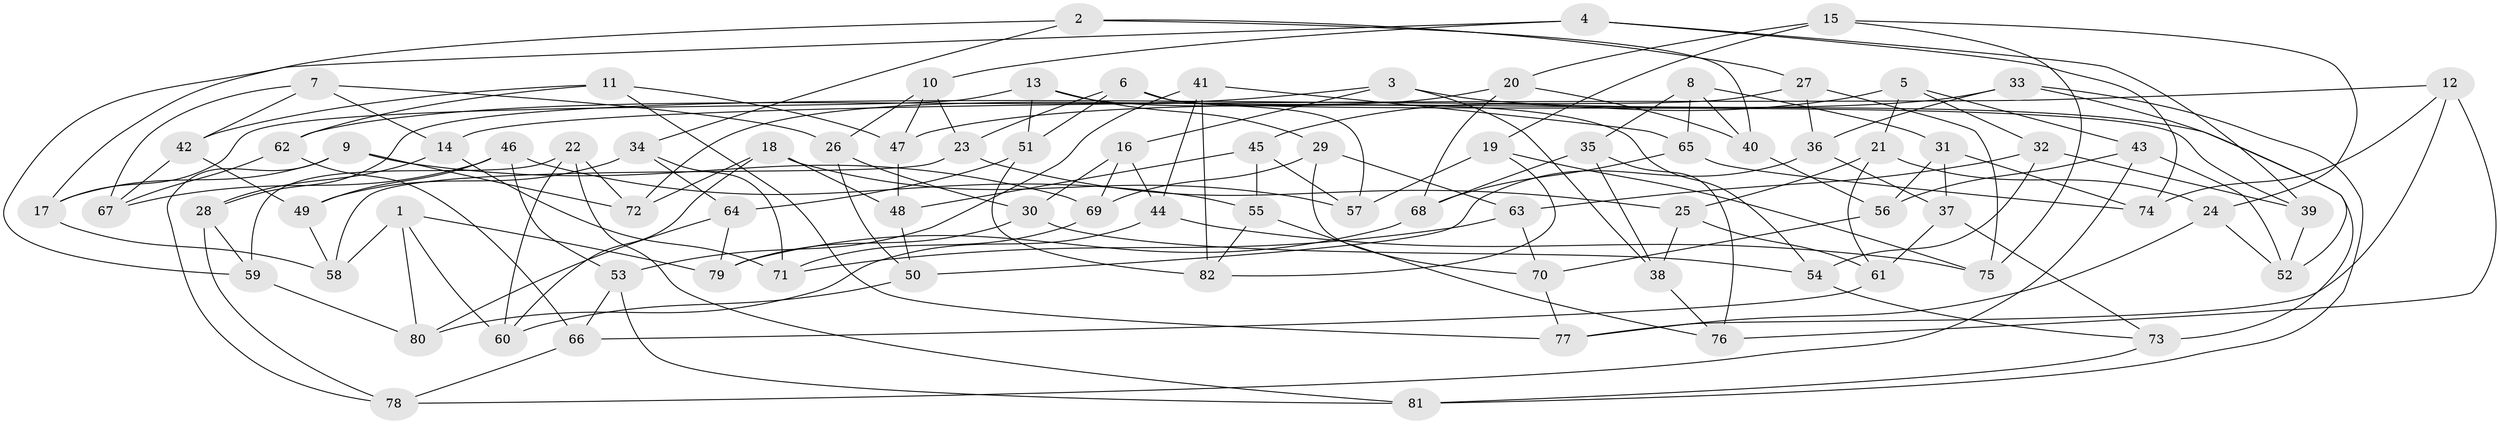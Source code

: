 // coarse degree distribution, {4: 0.34375, 6: 0.0625, 12: 0.0625, 9: 0.03125, 10: 0.09375, 13: 0.0625, 7: 0.09375, 5: 0.125, 8: 0.0625, 3: 0.0625}
// Generated by graph-tools (version 1.1) at 2025/20/03/04/25 18:20:41]
// undirected, 82 vertices, 164 edges
graph export_dot {
graph [start="1"]
  node [color=gray90,style=filled];
  1;
  2;
  3;
  4;
  5;
  6;
  7;
  8;
  9;
  10;
  11;
  12;
  13;
  14;
  15;
  16;
  17;
  18;
  19;
  20;
  21;
  22;
  23;
  24;
  25;
  26;
  27;
  28;
  29;
  30;
  31;
  32;
  33;
  34;
  35;
  36;
  37;
  38;
  39;
  40;
  41;
  42;
  43;
  44;
  45;
  46;
  47;
  48;
  49;
  50;
  51;
  52;
  53;
  54;
  55;
  56;
  57;
  58;
  59;
  60;
  61;
  62;
  63;
  64;
  65;
  66;
  67;
  68;
  69;
  70;
  71;
  72;
  73;
  74;
  75;
  76;
  77;
  78;
  79;
  80;
  81;
  82;
  1 -- 58;
  1 -- 60;
  1 -- 80;
  1 -- 79;
  2 -- 40;
  2 -- 17;
  2 -- 27;
  2 -- 34;
  3 -- 16;
  3 -- 38;
  3 -- 62;
  3 -- 73;
  4 -- 39;
  4 -- 74;
  4 -- 10;
  4 -- 59;
  5 -- 45;
  5 -- 43;
  5 -- 32;
  5 -- 21;
  6 -- 23;
  6 -- 39;
  6 -- 51;
  6 -- 57;
  7 -- 42;
  7 -- 26;
  7 -- 67;
  7 -- 14;
  8 -- 35;
  8 -- 31;
  8 -- 65;
  8 -- 40;
  9 -- 17;
  9 -- 72;
  9 -- 69;
  9 -- 78;
  10 -- 47;
  10 -- 26;
  10 -- 23;
  11 -- 77;
  11 -- 47;
  11 -- 42;
  11 -- 62;
  12 -- 74;
  12 -- 14;
  12 -- 77;
  12 -- 76;
  13 -- 51;
  13 -- 54;
  13 -- 29;
  13 -- 17;
  14 -- 71;
  14 -- 28;
  15 -- 19;
  15 -- 20;
  15 -- 24;
  15 -- 75;
  16 -- 44;
  16 -- 69;
  16 -- 30;
  17 -- 58;
  18 -- 60;
  18 -- 72;
  18 -- 48;
  18 -- 57;
  19 -- 57;
  19 -- 82;
  19 -- 75;
  20 -- 40;
  20 -- 68;
  20 -- 72;
  21 -- 61;
  21 -- 24;
  21 -- 25;
  22 -- 59;
  22 -- 72;
  22 -- 60;
  22 -- 81;
  23 -- 58;
  23 -- 25;
  24 -- 52;
  24 -- 77;
  25 -- 61;
  25 -- 38;
  26 -- 50;
  26 -- 30;
  27 -- 28;
  27 -- 75;
  27 -- 36;
  28 -- 59;
  28 -- 78;
  29 -- 69;
  29 -- 63;
  29 -- 70;
  30 -- 79;
  30 -- 54;
  31 -- 74;
  31 -- 37;
  31 -- 56;
  32 -- 39;
  32 -- 63;
  32 -- 54;
  33 -- 36;
  33 -- 81;
  33 -- 52;
  33 -- 47;
  34 -- 49;
  34 -- 71;
  34 -- 64;
  35 -- 38;
  35 -- 76;
  35 -- 68;
  36 -- 37;
  36 -- 50;
  37 -- 73;
  37 -- 61;
  38 -- 76;
  39 -- 52;
  40 -- 56;
  41 -- 65;
  41 -- 53;
  41 -- 82;
  41 -- 44;
  42 -- 49;
  42 -- 67;
  43 -- 56;
  43 -- 78;
  43 -- 52;
  44 -- 80;
  44 -- 75;
  45 -- 55;
  45 -- 57;
  45 -- 48;
  46 -- 55;
  46 -- 53;
  46 -- 49;
  46 -- 67;
  47 -- 48;
  48 -- 50;
  49 -- 58;
  50 -- 60;
  51 -- 82;
  51 -- 64;
  53 -- 66;
  53 -- 81;
  54 -- 73;
  55 -- 76;
  55 -- 82;
  56 -- 70;
  59 -- 80;
  61 -- 66;
  62 -- 67;
  62 -- 66;
  63 -- 70;
  63 -- 71;
  64 -- 80;
  64 -- 79;
  65 -- 68;
  65 -- 74;
  66 -- 78;
  68 -- 79;
  69 -- 71;
  70 -- 77;
  73 -- 81;
}
